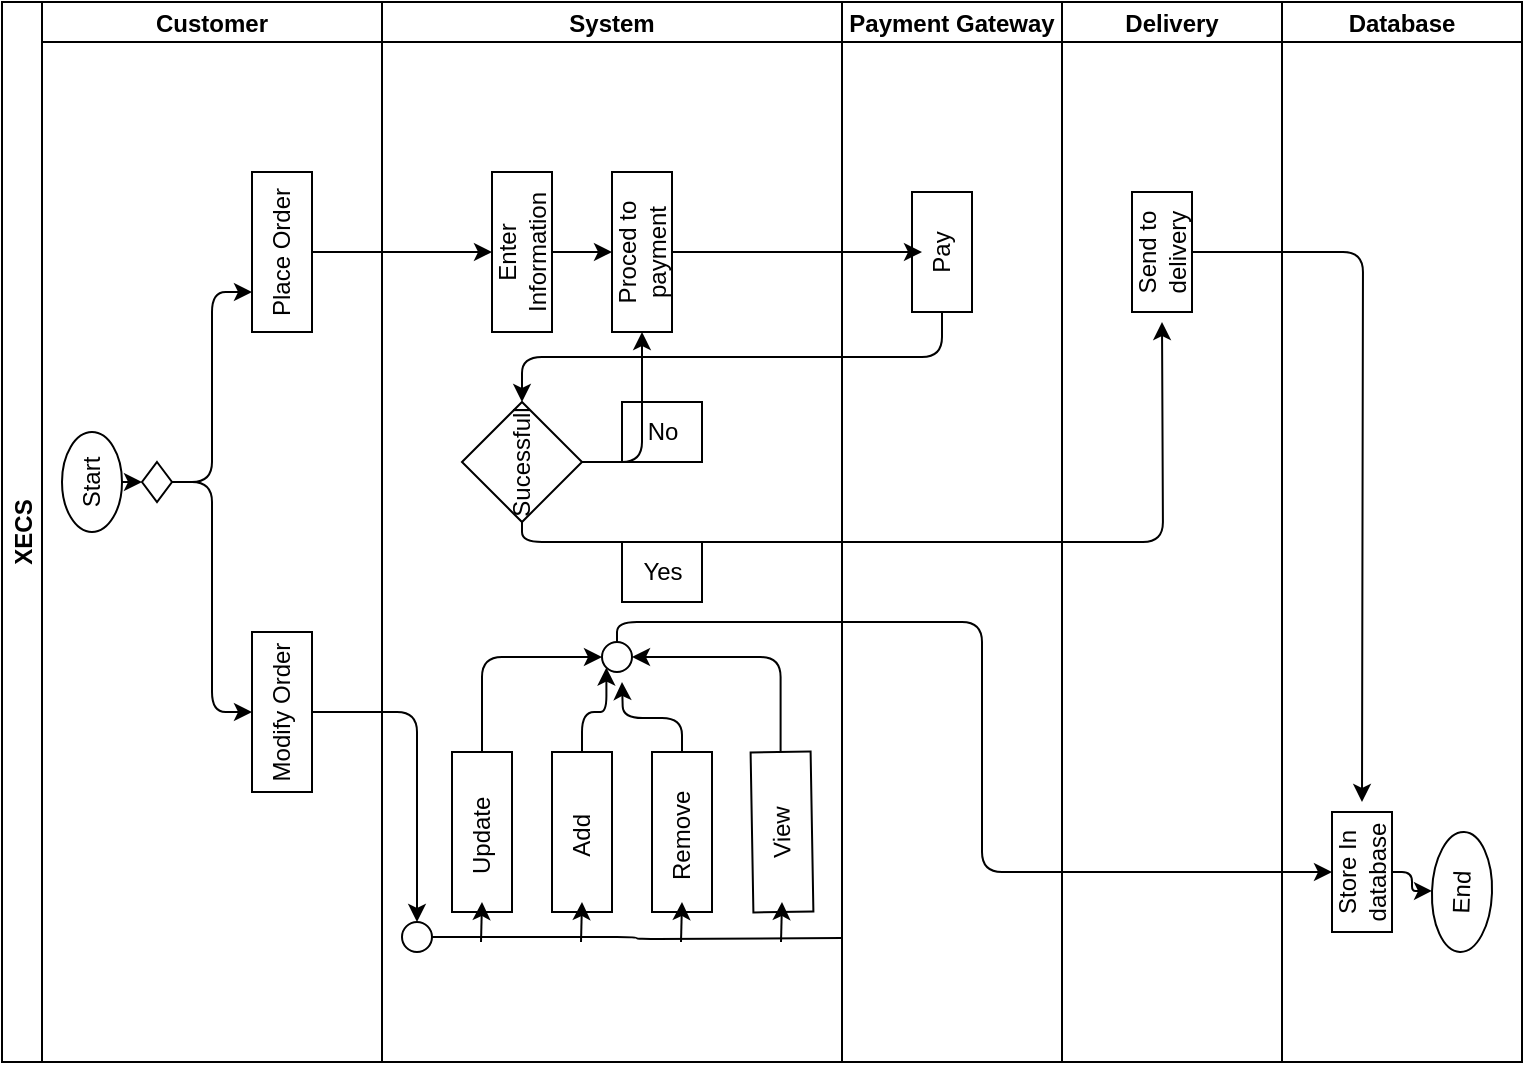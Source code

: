 <mxfile>
    <diagram id="PfJCcj-knKqpXx2ij-Yr" name="Page-1">
        <mxGraphModel dx="592" dy="470" grid="1" gridSize="10" guides="1" tooltips="1" connect="1" arrows="1" fold="1" page="1" pageScale="1" pageWidth="850" pageHeight="1100" background="#FFFFFF" math="0" shadow="0">
            <root>
                <mxCell id="0"/>
                <mxCell id="1" parent="0"/>
                <mxCell id="2" value="XECS" style="swimlane;childLayout=stackLayout;resizeParent=1;resizeParentMax=0;startSize=20;horizontal=0;horizontalStack=1;fillColor=none;strokeColor=#000000;fontColor=#000000;" parent="1" vertex="1">
                    <mxGeometry x="3" y="99" width="760" height="530" as="geometry"/>
                </mxCell>
                <mxCell id="3" value="Customer" style="swimlane;startSize=20;fillColor=none;strokeColor=#000000;fontColor=#000000;" parent="2" vertex="1">
                    <mxGeometry x="20" width="170" height="530" as="geometry"/>
                </mxCell>
                <mxCell id="12" style="edgeStyle=none;html=1;exitX=0.5;exitY=1;exitDx=0;exitDy=0;entryX=0;entryY=0.5;entryDx=0;entryDy=0;fillColor=none;strokeColor=#000000;fontColor=#000000;" parent="3" source="6" target="10" edge="1">
                    <mxGeometry relative="1" as="geometry"/>
                </mxCell>
                <mxCell id="6" value="Start" style="ellipse;whiteSpace=wrap;html=1;rotation=-90;fillColor=none;strokeColor=#000000;fontColor=#000000;" parent="3" vertex="1">
                    <mxGeometry y="225" width="50" height="30" as="geometry"/>
                </mxCell>
                <mxCell id="18" style="edgeStyle=orthogonalEdgeStyle;html=1;exitX=1;exitY=0.5;exitDx=0;exitDy=0;entryX=0.25;entryY=0;entryDx=0;entryDy=0;fillColor=none;strokeColor=#000000;fontColor=#000000;" parent="3" source="10" target="16" edge="1">
                    <mxGeometry relative="1" as="geometry"/>
                </mxCell>
                <mxCell id="19" style="edgeStyle=orthogonalEdgeStyle;html=1;exitX=1;exitY=0.5;exitDx=0;exitDy=0;entryX=0.5;entryY=0;entryDx=0;entryDy=0;fillColor=none;strokeColor=#000000;fontColor=#000000;" parent="3" source="10" target="15" edge="1">
                    <mxGeometry relative="1" as="geometry"/>
                </mxCell>
                <mxCell id="10" value="" style="rhombus;whiteSpace=wrap;html=1;fillColor=none;strokeColor=#000000;fontColor=#000000;" parent="3" vertex="1">
                    <mxGeometry x="50" y="230" width="15" height="20" as="geometry"/>
                </mxCell>
                <mxCell id="15" value="Modify Order" style="rounded=0;whiteSpace=wrap;html=1;rotation=-90;fillColor=none;strokeColor=#000000;fontColor=#000000;" parent="3" vertex="1">
                    <mxGeometry x="80" y="340" width="80" height="30" as="geometry"/>
                </mxCell>
                <mxCell id="16" value="Place Order" style="rounded=0;whiteSpace=wrap;html=1;rotation=-90;fillColor=none;strokeColor=#000000;fontColor=#000000;" parent="3" vertex="1">
                    <mxGeometry x="80" y="110" width="80" height="30" as="geometry"/>
                </mxCell>
                <mxCell id="27" style="edgeStyle=orthogonalEdgeStyle;html=1;exitX=0.5;exitY=1;exitDx=0;exitDy=0;entryX=0.5;entryY=0;entryDx=0;entryDy=0;fillColor=none;strokeColor=#000000;fontColor=#000000;" parent="2" source="15" target="26" edge="1">
                    <mxGeometry relative="1" as="geometry"/>
                </mxCell>
                <mxCell id="4" value="System" style="swimlane;startSize=20;fillColor=none;strokeColor=#000000;fontColor=#000000;" parent="2" vertex="1">
                    <mxGeometry x="190" width="230" height="530" as="geometry"/>
                </mxCell>
                <mxCell id="115" style="edgeStyle=orthogonalEdgeStyle;html=1;exitX=1;exitY=0.5;exitDx=0;exitDy=0;entryX=0;entryY=0.5;entryDx=0;entryDy=0;endArrow=classic;endFill=1;fillColor=none;strokeColor=#000000;fontColor=#000000;" parent="4" source="24" target="112" edge="1">
                    <mxGeometry relative="1" as="geometry"/>
                </mxCell>
                <mxCell id="24" value="Update&amp;nbsp;" style="rounded=0;whiteSpace=wrap;html=1;rotation=-90;fillColor=none;strokeColor=#000000;fontColor=#000000;" parent="4" vertex="1">
                    <mxGeometry x="10" y="400" width="80" height="30" as="geometry"/>
                </mxCell>
                <mxCell id="116" style="edgeStyle=orthogonalEdgeStyle;html=1;exitX=1;exitY=0.5;exitDx=0;exitDy=0;entryX=0;entryY=1;entryDx=0;entryDy=0;endArrow=classic;endFill=1;fillColor=none;strokeColor=#000000;fontColor=#000000;" parent="4" source="22" target="112" edge="1">
                    <mxGeometry relative="1" as="geometry"/>
                </mxCell>
                <mxCell id="22" value="Add&amp;nbsp;" style="rounded=0;whiteSpace=wrap;html=1;rotation=-90;fillColor=none;strokeColor=#000000;fontColor=#000000;" parent="4" vertex="1">
                    <mxGeometry x="60" y="400" width="80" height="30" as="geometry"/>
                </mxCell>
                <mxCell id="23" value="Remove&amp;nbsp;" style="rounded=0;whiteSpace=wrap;html=1;rotation=-90;fillColor=none;strokeColor=#000000;fontColor=#000000;" parent="4" vertex="1">
                    <mxGeometry x="110" y="400" width="80" height="30" as="geometry"/>
                </mxCell>
                <mxCell id="118" style="edgeStyle=orthogonalEdgeStyle;html=1;exitX=1;exitY=0.5;exitDx=0;exitDy=0;entryX=1;entryY=0.5;entryDx=0;entryDy=0;endArrow=classic;endFill=1;fillColor=none;strokeColor=#000000;fontColor=#000000;" parent="4" source="25" target="112" edge="1">
                    <mxGeometry relative="1" as="geometry"/>
                </mxCell>
                <mxCell id="25" value="View" style="rounded=0;whiteSpace=wrap;html=1;rotation=-91;fillColor=none;strokeColor=#000000;fontColor=#000000;" parent="4" vertex="1">
                    <mxGeometry x="160" y="400" width="80" height="30" as="geometry"/>
                </mxCell>
                <mxCell id="26" value="" style="ellipse;whiteSpace=wrap;html=1;aspect=fixed;fillColor=none;strokeColor=#000000;fontColor=#000000;" parent="4" vertex="1">
                    <mxGeometry x="10" y="460" width="15" height="15" as="geometry"/>
                </mxCell>
                <mxCell id="42" value="" style="endArrow=classic;html=1;fillColor=none;strokeColor=#000000;fontColor=#000000;" parent="4" edge="1">
                    <mxGeometry width="50" height="50" relative="1" as="geometry">
                        <mxPoint x="49.5" y="470" as="sourcePoint"/>
                        <mxPoint x="50" y="450" as="targetPoint"/>
                    </mxGeometry>
                </mxCell>
                <mxCell id="44" value="" style="endArrow=classic;html=1;fillColor=none;strokeColor=#000000;fontColor=#000000;" parent="4" edge="1">
                    <mxGeometry width="50" height="50" relative="1" as="geometry">
                        <mxPoint x="99.5" y="470" as="sourcePoint"/>
                        <mxPoint x="100" y="450" as="targetPoint"/>
                    </mxGeometry>
                </mxCell>
                <mxCell id="45" value="" style="endArrow=classic;html=1;fillColor=none;strokeColor=#000000;fontColor=#000000;" parent="4" edge="1">
                    <mxGeometry width="50" height="50" relative="1" as="geometry">
                        <mxPoint x="149.5" y="470" as="sourcePoint"/>
                        <mxPoint x="150" y="450" as="targetPoint"/>
                    </mxGeometry>
                </mxCell>
                <mxCell id="46" value="" style="endArrow=classic;html=1;fillColor=none;strokeColor=#000000;fontColor=#000000;" parent="4" edge="1">
                    <mxGeometry width="50" height="50" relative="1" as="geometry">
                        <mxPoint x="199.5" y="470" as="sourcePoint"/>
                        <mxPoint x="200" y="450" as="targetPoint"/>
                    </mxGeometry>
                </mxCell>
                <mxCell id="52" style="edgeStyle=none;html=1;exitX=0.5;exitY=1;exitDx=0;exitDy=0;entryX=0.5;entryY=0;entryDx=0;entryDy=0;endArrow=classic;endFill=1;fillColor=none;strokeColor=#000000;fontColor=#000000;" parent="4" source="21" target="49" edge="1">
                    <mxGeometry relative="1" as="geometry"/>
                </mxCell>
                <mxCell id="21" value="Enter Information" style="rounded=0;whiteSpace=wrap;html=1;rotation=-90;fillColor=none;strokeColor=#000000;fontColor=#000000;" parent="4" vertex="1">
                    <mxGeometry x="30" y="110" width="80" height="30" as="geometry"/>
                </mxCell>
                <mxCell id="49" value="Proced to payment" style="rounded=0;whiteSpace=wrap;html=1;rotation=-90;fillColor=none;strokeColor=#000000;fontColor=#000000;" parent="4" vertex="1">
                    <mxGeometry x="90" y="110" width="80" height="30" as="geometry"/>
                </mxCell>
                <mxCell id="73" style="edgeStyle=orthogonalEdgeStyle;html=1;exitX=0.5;exitY=1;exitDx=0;exitDy=0;entryX=0;entryY=0.5;entryDx=0;entryDy=0;endArrow=classic;endFill=1;fillColor=none;strokeColor=#000000;fontColor=#000000;" parent="4" source="70" target="49" edge="1">
                    <mxGeometry relative="1" as="geometry"/>
                </mxCell>
                <mxCell id="70" value="Sucessfull" style="rhombus;whiteSpace=wrap;html=1;rotation=-90;fillColor=none;strokeColor=#000000;fontColor=#000000;" parent="4" vertex="1">
                    <mxGeometry x="40" y="200" width="60" height="60" as="geometry"/>
                </mxCell>
                <mxCell id="74" value="No" style="text;html=1;align=center;verticalAlign=middle;resizable=0;points=[];autosize=1;strokeColor=#000000;fillColor=none;fontColor=#000000;" parent="4" vertex="1">
                    <mxGeometry x="120" y="200" width="40" height="30" as="geometry"/>
                </mxCell>
                <mxCell id="111" value="Yes" style="text;html=1;align=center;verticalAlign=middle;resizable=0;points=[];autosize=1;strokeColor=#000000;fillColor=none;fontColor=#000000;" parent="4" vertex="1">
                    <mxGeometry x="120" y="270" width="40" height="30" as="geometry"/>
                </mxCell>
                <mxCell id="112" value="" style="ellipse;whiteSpace=wrap;html=1;aspect=fixed;fillColor=none;strokeColor=#000000;fontColor=#000000;" parent="4" vertex="1">
                    <mxGeometry x="110" y="320" width="15" height="15" as="geometry"/>
                </mxCell>
                <mxCell id="54" value="Payment Gateway" style="swimlane;startSize=20;fillColor=none;strokeColor=#000000;fontColor=#000000;" parent="2" vertex="1">
                    <mxGeometry x="420" width="110" height="530" as="geometry"/>
                </mxCell>
                <mxCell id="68" value="Pay" style="rounded=0;whiteSpace=wrap;html=1;rotation=-90;fillColor=none;strokeColor=#000000;fontColor=#000000;" parent="54" vertex="1">
                    <mxGeometry x="20" y="110" width="60" height="30" as="geometry"/>
                </mxCell>
                <mxCell id="108" value="Delivery" style="swimlane;startSize=20;fillColor=none;strokeColor=#000000;fontColor=#000000;" parent="2" vertex="1">
                    <mxGeometry x="530" width="110" height="530" as="geometry"/>
                </mxCell>
                <mxCell id="109" value="Send to delivery" style="rounded=0;whiteSpace=wrap;html=1;rotation=-90;fillColor=none;strokeColor=#000000;fontColor=#000000;" parent="108" vertex="1">
                    <mxGeometry x="20" y="110" width="60" height="30" as="geometry"/>
                </mxCell>
                <mxCell id="51" style="edgeStyle=none;html=1;exitX=0.5;exitY=1;exitDx=0;exitDy=0;entryX=0.5;entryY=0;entryDx=0;entryDy=0;endArrow=classic;endFill=1;fillColor=none;strokeColor=#000000;fontColor=#000000;" parent="2" source="16" target="21" edge="1">
                    <mxGeometry relative="1" as="geometry"/>
                </mxCell>
                <mxCell id="72" style="edgeStyle=orthogonalEdgeStyle;html=1;exitX=0;exitY=0.5;exitDx=0;exitDy=0;entryX=1;entryY=0.5;entryDx=0;entryDy=0;endArrow=classic;endFill=1;fillColor=none;strokeColor=#000000;fontColor=#000000;" parent="2" source="68" target="70" edge="1">
                    <mxGeometry relative="1" as="geometry"/>
                </mxCell>
                <mxCell id="119" style="edgeStyle=orthogonalEdgeStyle;html=1;exitX=0.5;exitY=0;exitDx=0;exitDy=0;endArrow=classic;endFill=1;entryX=0.5;entryY=0;entryDx=0;entryDy=0;fillColor=none;strokeColor=#000000;fontColor=#000000;" parent="2" source="112" target="121" edge="1">
                    <mxGeometry relative="1" as="geometry">
                        <mxPoint x="580" y="320" as="targetPoint"/>
                    </mxGeometry>
                </mxCell>
                <mxCell id="120" value="Database" style="swimlane;startSize=20;fillColor=none;strokeColor=#000000;fontColor=#000000;" parent="2" vertex="1">
                    <mxGeometry x="640" width="120" height="530" as="geometry"/>
                </mxCell>
                <mxCell id="124" style="edgeStyle=orthogonalEdgeStyle;html=1;exitX=0.5;exitY=1;exitDx=0;exitDy=0;entryX=0.5;entryY=0;entryDx=0;entryDy=0;endArrow=classic;endFill=1;fillColor=none;strokeColor=#000000;fontColor=#000000;" parent="120" source="121" target="123" edge="1">
                    <mxGeometry relative="1" as="geometry"/>
                </mxCell>
                <mxCell id="121" value="Store In database" style="rounded=0;whiteSpace=wrap;html=1;rotation=-90;fillColor=none;strokeColor=#000000;fontColor=#000000;" parent="120" vertex="1">
                    <mxGeometry x="10" y="420" width="60" height="30" as="geometry"/>
                </mxCell>
                <mxCell id="123" value="End" style="ellipse;whiteSpace=wrap;html=1;rotation=-88;fillColor=none;strokeColor=#000000;fontColor=#000000;" parent="120" vertex="1">
                    <mxGeometry x="60" y="430" width="60" height="30" as="geometry"/>
                </mxCell>
                <mxCell id="28" style="edgeStyle=orthogonalEdgeStyle;html=1;exitX=1;exitY=0.5;exitDx=0;exitDy=0;endArrow=none;endFill=0;fillColor=none;strokeColor=#000000;fontColor=#000000;" parent="1" source="26" edge="1">
                    <mxGeometry relative="1" as="geometry">
                        <mxPoint x="423" y="567" as="targetPoint"/>
                    </mxGeometry>
                </mxCell>
                <mxCell id="67" style="edgeStyle=none;html=1;exitX=0.5;exitY=1;exitDx=0;exitDy=0;endArrow=classic;endFill=1;fillColor=none;strokeColor=#000000;fontColor=#000000;" parent="1" source="49" edge="1">
                    <mxGeometry relative="1" as="geometry">
                        <mxPoint x="463" y="224" as="targetPoint"/>
                    </mxGeometry>
                </mxCell>
                <mxCell id="110" style="edgeStyle=orthogonalEdgeStyle;html=1;exitX=0;exitY=0.5;exitDx=0;exitDy=0;endArrow=classic;endFill=1;fillColor=none;strokeColor=#000000;fontColor=#000000;" parent="1" source="70" edge="1">
                    <mxGeometry relative="1" as="geometry">
                        <mxPoint x="583" y="259" as="targetPoint"/>
                    </mxGeometry>
                </mxCell>
                <mxCell id="117" style="edgeStyle=orthogonalEdgeStyle;html=1;exitX=1;exitY=0.5;exitDx=0;exitDy=0;endArrow=classic;endFill=1;fillColor=none;strokeColor=#000000;fontColor=#000000;" parent="1" source="23" edge="1">
                    <mxGeometry relative="1" as="geometry">
                        <mxPoint x="313" y="439" as="targetPoint"/>
                    </mxGeometry>
                </mxCell>
                <mxCell id="122" style="edgeStyle=orthogonalEdgeStyle;html=1;exitX=0.5;exitY=1;exitDx=0;exitDy=0;endArrow=classic;endFill=1;fillColor=none;strokeColor=#000000;fontColor=#000000;" parent="1" source="109" edge="1">
                    <mxGeometry relative="1" as="geometry">
                        <mxPoint x="683" y="499" as="targetPoint"/>
                    </mxGeometry>
                </mxCell>
            </root>
        </mxGraphModel>
    </diagram>
</mxfile>